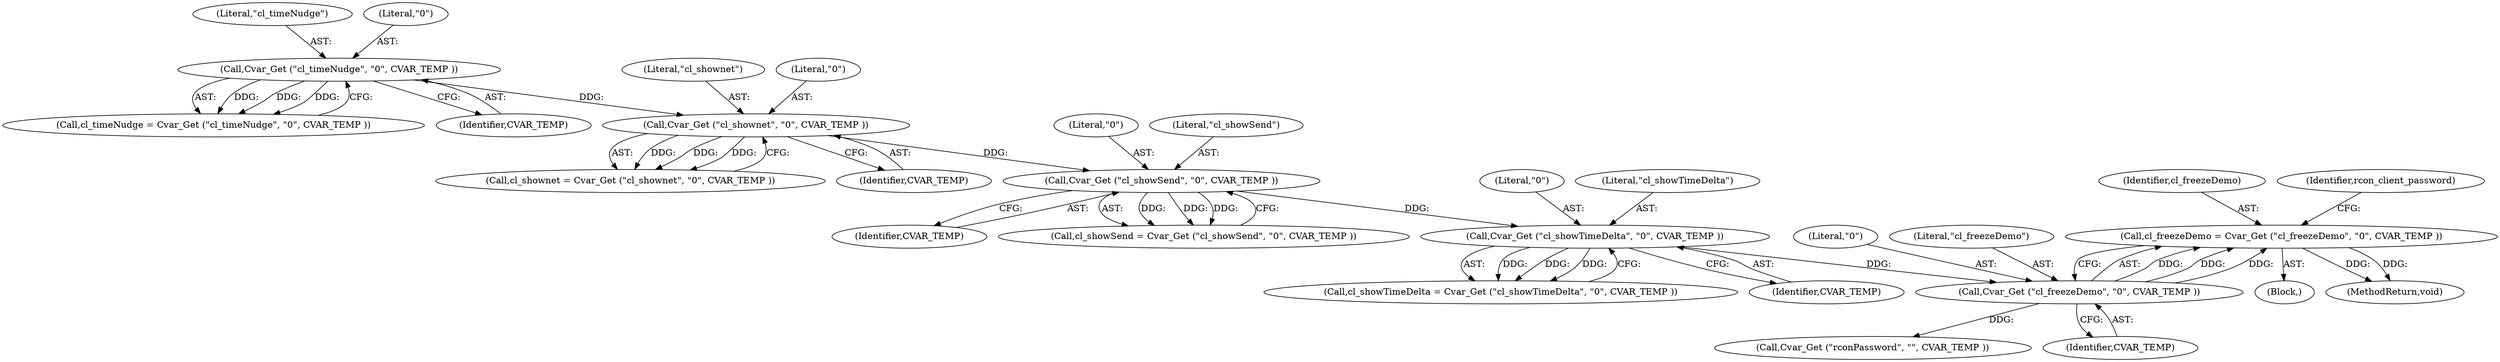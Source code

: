 digraph "0_OpenJK_376267d534476a875d8b9228149c4ee18b74a4fd@API" {
"1000168" [label="(Call,cl_freezeDemo = Cvar_Get (\"cl_freezeDemo\", \"0\", CVAR_TEMP ))"];
"1000170" [label="(Call,Cvar_Get (\"cl_freezeDemo\", \"0\", CVAR_TEMP ))"];
"1000164" [label="(Call,Cvar_Get (\"cl_showTimeDelta\", \"0\", CVAR_TEMP ))"];
"1000158" [label="(Call,Cvar_Get (\"cl_showSend\", \"0\", CVAR_TEMP ))"];
"1000152" [label="(Call,Cvar_Get (\"cl_shownet\", \"0\", CVAR_TEMP ))"];
"1000146" [label="(Call,Cvar_Get (\"cl_timeNudge\", \"0\", CVAR_TEMP ))"];
"1000160" [label="(Literal,\"0\")"];
"1000153" [label="(Literal,\"cl_shownet\")"];
"1000147" [label="(Literal,\"cl_timeNudge\")"];
"1000148" [label="(Literal,\"0\")"];
"1000172" [label="(Literal,\"0\")"];
"1000158" [label="(Call,Cvar_Get (\"cl_showSend\", \"0\", CVAR_TEMP ))"];
"1000103" [label="(Block,)"];
"1000146" [label="(Call,Cvar_Get (\"cl_timeNudge\", \"0\", CVAR_TEMP ))"];
"1000168" [label="(Call,cl_freezeDemo = Cvar_Get (\"cl_freezeDemo\", \"0\", CVAR_TEMP ))"];
"1000164" [label="(Call,Cvar_Get (\"cl_showTimeDelta\", \"0\", CVAR_TEMP ))"];
"1000162" [label="(Call,cl_showTimeDelta = Cvar_Get (\"cl_showTimeDelta\", \"0\", CVAR_TEMP ))"];
"1000171" [label="(Literal,\"cl_freezeDemo\")"];
"1000169" [label="(Identifier,cl_freezeDemo)"];
"1000175" [label="(Identifier,rcon_client_password)"];
"1000176" [label="(Call,Cvar_Get (\"rconPassword\", \"\", CVAR_TEMP ))"];
"1000161" [label="(Identifier,CVAR_TEMP)"];
"1000150" [label="(Call,cl_shownet = Cvar_Get (\"cl_shownet\", \"0\", CVAR_TEMP ))"];
"1000156" [label="(Call,cl_showSend = Cvar_Get (\"cl_showSend\", \"0\", CVAR_TEMP ))"];
"1000144" [label="(Call,cl_timeNudge = Cvar_Get (\"cl_timeNudge\", \"0\", CVAR_TEMP ))"];
"1000149" [label="(Identifier,CVAR_TEMP)"];
"1000159" [label="(Literal,\"cl_showSend\")"];
"1000154" [label="(Literal,\"0\")"];
"1000155" [label="(Identifier,CVAR_TEMP)"];
"1000166" [label="(Literal,\"0\")"];
"1000152" [label="(Call,Cvar_Get (\"cl_shownet\", \"0\", CVAR_TEMP ))"];
"1000165" [label="(Literal,\"cl_showTimeDelta\")"];
"1000170" [label="(Call,Cvar_Get (\"cl_freezeDemo\", \"0\", CVAR_TEMP ))"];
"1000786" [label="(MethodReturn,void)"];
"1000173" [label="(Identifier,CVAR_TEMP)"];
"1000167" [label="(Identifier,CVAR_TEMP)"];
"1000168" -> "1000103"  [label="AST: "];
"1000168" -> "1000170"  [label="CFG: "];
"1000169" -> "1000168"  [label="AST: "];
"1000170" -> "1000168"  [label="AST: "];
"1000175" -> "1000168"  [label="CFG: "];
"1000168" -> "1000786"  [label="DDG: "];
"1000168" -> "1000786"  [label="DDG: "];
"1000170" -> "1000168"  [label="DDG: "];
"1000170" -> "1000168"  [label="DDG: "];
"1000170" -> "1000168"  [label="DDG: "];
"1000170" -> "1000173"  [label="CFG: "];
"1000171" -> "1000170"  [label="AST: "];
"1000172" -> "1000170"  [label="AST: "];
"1000173" -> "1000170"  [label="AST: "];
"1000164" -> "1000170"  [label="DDG: "];
"1000170" -> "1000176"  [label="DDG: "];
"1000164" -> "1000162"  [label="AST: "];
"1000164" -> "1000167"  [label="CFG: "];
"1000165" -> "1000164"  [label="AST: "];
"1000166" -> "1000164"  [label="AST: "];
"1000167" -> "1000164"  [label="AST: "];
"1000162" -> "1000164"  [label="CFG: "];
"1000164" -> "1000162"  [label="DDG: "];
"1000164" -> "1000162"  [label="DDG: "];
"1000164" -> "1000162"  [label="DDG: "];
"1000158" -> "1000164"  [label="DDG: "];
"1000158" -> "1000156"  [label="AST: "];
"1000158" -> "1000161"  [label="CFG: "];
"1000159" -> "1000158"  [label="AST: "];
"1000160" -> "1000158"  [label="AST: "];
"1000161" -> "1000158"  [label="AST: "];
"1000156" -> "1000158"  [label="CFG: "];
"1000158" -> "1000156"  [label="DDG: "];
"1000158" -> "1000156"  [label="DDG: "];
"1000158" -> "1000156"  [label="DDG: "];
"1000152" -> "1000158"  [label="DDG: "];
"1000152" -> "1000150"  [label="AST: "];
"1000152" -> "1000155"  [label="CFG: "];
"1000153" -> "1000152"  [label="AST: "];
"1000154" -> "1000152"  [label="AST: "];
"1000155" -> "1000152"  [label="AST: "];
"1000150" -> "1000152"  [label="CFG: "];
"1000152" -> "1000150"  [label="DDG: "];
"1000152" -> "1000150"  [label="DDG: "];
"1000152" -> "1000150"  [label="DDG: "];
"1000146" -> "1000152"  [label="DDG: "];
"1000146" -> "1000144"  [label="AST: "];
"1000146" -> "1000149"  [label="CFG: "];
"1000147" -> "1000146"  [label="AST: "];
"1000148" -> "1000146"  [label="AST: "];
"1000149" -> "1000146"  [label="AST: "];
"1000144" -> "1000146"  [label="CFG: "];
"1000146" -> "1000144"  [label="DDG: "];
"1000146" -> "1000144"  [label="DDG: "];
"1000146" -> "1000144"  [label="DDG: "];
}
